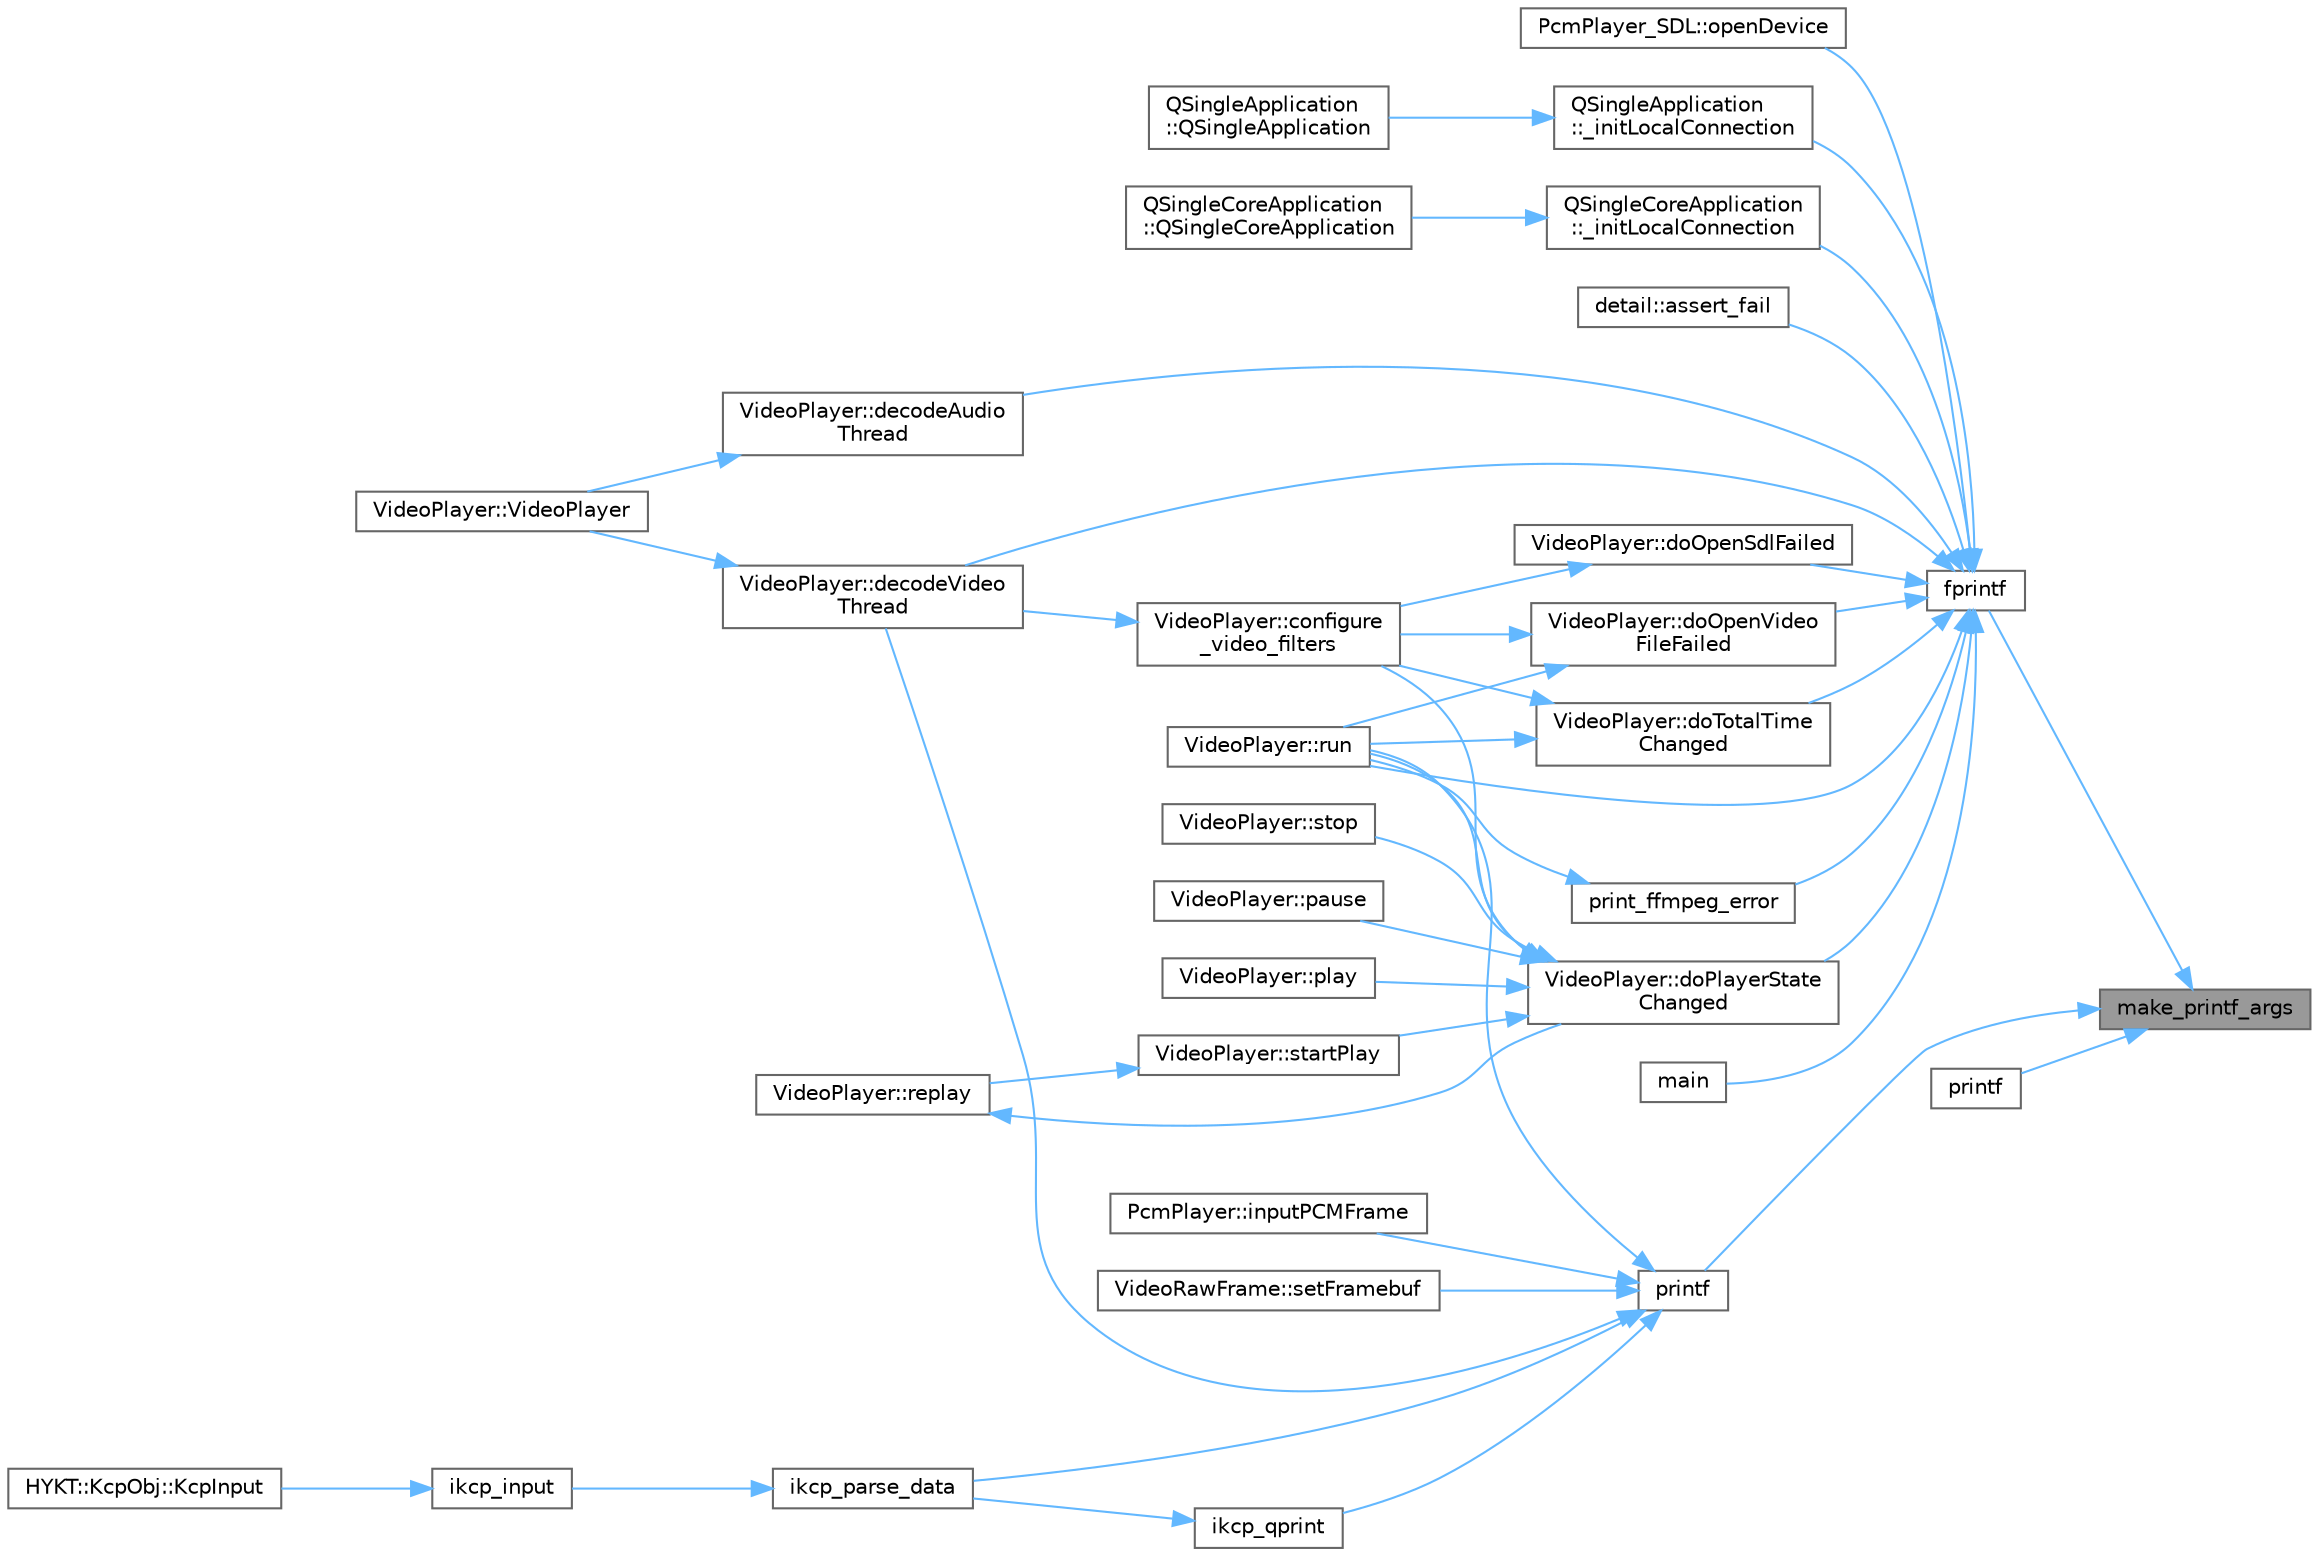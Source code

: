 digraph "make_printf_args"
{
 // LATEX_PDF_SIZE
  bgcolor="transparent";
  edge [fontname=Helvetica,fontsize=10,labelfontname=Helvetica,labelfontsize=10];
  node [fontname=Helvetica,fontsize=10,shape=box,height=0.2,width=0.4];
  rankdir="RL";
  Node1 [id="Node000001",label="make_printf_args",height=0.2,width=0.4,color="gray40", fillcolor="grey60", style="filled", fontcolor="black",tooltip="Constructs an format_arg_store object that contains references to arguments and can be implicitly con..."];
  Node1 -> Node2 [id="edge1_Node000001_Node000002",dir="back",color="steelblue1",style="solid",tooltip=" "];
  Node2 [id="Node000002",label="fprintf",height=0.2,width=0.4,color="grey40", fillcolor="white", style="filled",URL="$printf_8h.html#a9f315126362cae9675de1642105e631e",tooltip="Formats args according to specifications in fmt and writes the output to f."];
  Node2 -> Node3 [id="edge2_Node000002_Node000003",dir="back",color="steelblue1",style="solid",tooltip=" "];
  Node3 [id="Node000003",label="QSingleApplication\l::_initLocalConnection",height=0.2,width=0.4,color="grey40", fillcolor="white", style="filled",URL="$class_q_single_application.html#afd55f6277775e4d2d2b30be2b2a833c7",tooltip="初始化本地连接，检测是否已有实例运行"];
  Node3 -> Node4 [id="edge3_Node000003_Node000004",dir="back",color="steelblue1",style="solid",tooltip=" "];
  Node4 [id="Node000004",label="QSingleApplication\l::QSingleApplication",height=0.2,width=0.4,color="grey40", fillcolor="white", style="filled",URL="$class_q_single_application.html#acafbeb1a610718181bbe7de6d1ae3cb3",tooltip=" "];
  Node2 -> Node5 [id="edge4_Node000002_Node000005",dir="back",color="steelblue1",style="solid",tooltip=" "];
  Node5 [id="Node000005",label="QSingleCoreApplication\l::_initLocalConnection",height=0.2,width=0.4,color="grey40", fillcolor="white", style="filled",URL="$class_q_single_core_application.html#afd55f6277775e4d2d2b30be2b2a833c7",tooltip="初始化本地连接，检测是否已有实例运行"];
  Node5 -> Node6 [id="edge5_Node000005_Node000006",dir="back",color="steelblue1",style="solid",tooltip=" "];
  Node6 [id="Node000006",label="QSingleCoreApplication\l::QSingleCoreApplication",height=0.2,width=0.4,color="grey40", fillcolor="white", style="filled",URL="$class_q_single_core_application.html#a79ca304e6fa087ebb213cef00782f729",tooltip=" "];
  Node2 -> Node7 [id="edge6_Node000002_Node000007",dir="back",color="steelblue1",style="solid",tooltip=" "];
  Node7 [id="Node000007",label="detail::assert_fail",height=0.2,width=0.4,color="grey40", fillcolor="white", style="filled",URL="$namespacedetail.html#a3aef7c3d156f7d6772703621279dbdc4",tooltip=" "];
  Node2 -> Node8 [id="edge7_Node000002_Node000008",dir="back",color="steelblue1",style="solid",tooltip=" "];
  Node8 [id="Node000008",label="VideoPlayer::decodeAudio\lThread",height=0.2,width=0.4,color="grey40", fillcolor="white", style="filled",URL="$class_video_player.html#a2ba33c6ddac0c818dd97209894fb9c09",tooltip="音频解码线程函数"];
  Node8 -> Node9 [id="edge8_Node000008_Node000009",dir="back",color="steelblue1",style="solid",tooltip=" "];
  Node9 [id="Node000009",label="VideoPlayer::VideoPlayer",height=0.2,width=0.4,color="grey40", fillcolor="white", style="filled",URL="$class_video_player.html#a9f13805a2a52cdaa95bd96248941e89b",tooltip="构造函数"];
  Node2 -> Node10 [id="edge9_Node000002_Node000010",dir="back",color="steelblue1",style="solid",tooltip=" "];
  Node10 [id="Node000010",label="VideoPlayer::decodeVideo\lThread",height=0.2,width=0.4,color="grey40", fillcolor="white", style="filled",URL="$class_video_player.html#a3dc80fcbdb85689f912b45f6eb534028",tooltip="视频解码线程函数"];
  Node10 -> Node9 [id="edge10_Node000010_Node000009",dir="back",color="steelblue1",style="solid",tooltip=" "];
  Node2 -> Node11 [id="edge11_Node000002_Node000011",dir="back",color="steelblue1",style="solid",tooltip=" "];
  Node11 [id="Node000011",label="VideoPlayer::doOpenSdlFailed",height=0.2,width=0.4,color="grey40", fillcolor="white", style="filled",URL="$class_video_player.html#a0ba68b0afb69d9ce73f19e64db5f3636",tooltip="打开 SDL 失败回调"];
  Node11 -> Node12 [id="edge12_Node000011_Node000012",dir="back",color="steelblue1",style="solid",tooltip=" "];
  Node12 [id="Node000012",label="VideoPlayer::configure\l_video_filters",height=0.2,width=0.4,color="grey40", fillcolor="white", style="filled",URL="$class_video_player.html#aed20f78ebe0b43d0e204e06be360f606",tooltip="配置视频滤镜"];
  Node12 -> Node10 [id="edge13_Node000012_Node000010",dir="back",color="steelblue1",style="solid",tooltip=" "];
  Node2 -> Node13 [id="edge14_Node000002_Node000013",dir="back",color="steelblue1",style="solid",tooltip=" "];
  Node13 [id="Node000013",label="VideoPlayer::doOpenVideo\lFileFailed",height=0.2,width=0.4,color="grey40", fillcolor="white", style="filled",URL="$class_video_player.html#a5fff8eb62b6d1a16f6b307d4e2bf4f07",tooltip="打开视频文件失败回调"];
  Node13 -> Node12 [id="edge15_Node000013_Node000012",dir="back",color="steelblue1",style="solid",tooltip=" "];
  Node13 -> Node14 [id="edge16_Node000013_Node000014",dir="back",color="steelblue1",style="solid",tooltip=" "];
  Node14 [id="Node000014",label="VideoPlayer::run",height=0.2,width=0.4,color="grey40", fillcolor="white", style="filled",URL="$class_video_player.html#a13a43e6d814de94978c515cb084873b1",tooltip="读取视频文件线程函数"];
  Node2 -> Node15 [id="edge17_Node000002_Node000015",dir="back",color="steelblue1",style="solid",tooltip=" "];
  Node15 [id="Node000015",label="VideoPlayer::doPlayerState\lChanged",height=0.2,width=0.4,color="grey40", fillcolor="white", style="filled",URL="$class_video_player.html#a22bc616c65129c31d2c75f4ed881c44a",tooltip="播放器状态变更回调"];
  Node15 -> Node12 [id="edge18_Node000015_Node000012",dir="back",color="steelblue1",style="solid",tooltip=" "];
  Node15 -> Node16 [id="edge19_Node000015_Node000016",dir="back",color="steelblue1",style="solid",tooltip=" "];
  Node16 [id="Node000016",label="VideoPlayer::pause",height=0.2,width=0.4,color="grey40", fillcolor="white", style="filled",URL="$class_video_player.html#a2853250ac5b9806e29d41f6f37b3b7f0",tooltip="暂停播放"];
  Node15 -> Node17 [id="edge20_Node000015_Node000017",dir="back",color="steelblue1",style="solid",tooltip=" "];
  Node17 [id="Node000017",label="VideoPlayer::play",height=0.2,width=0.4,color="grey40", fillcolor="white", style="filled",URL="$class_video_player.html#a0fd902a086b972b820de2959bc9dcaea",tooltip="继续播放"];
  Node15 -> Node14 [id="edge21_Node000015_Node000014",dir="back",color="steelblue1",style="solid",tooltip=" "];
  Node15 -> Node18 [id="edge22_Node000015_Node000018",dir="back",color="steelblue1",style="solid",tooltip=" "];
  Node18 [id="Node000018",label="VideoPlayer::startPlay",height=0.2,width=0.4,color="grey40", fillcolor="white", style="filled",URL="$class_video_player.html#a162d83f6026c9f6be69d9c74a9979bc9",tooltip="开始播放"];
  Node18 -> Node19 [id="edge23_Node000018_Node000019",dir="back",color="steelblue1",style="solid",tooltip=" "];
  Node19 [id="Node000019",label="VideoPlayer::replay",height=0.2,width=0.4,color="grey40", fillcolor="white", style="filled",URL="$class_video_player.html#a97827e51f022776ec533db2579e110a5",tooltip="重新播放"];
  Node19 -> Node15 [id="edge24_Node000019_Node000015",dir="back",color="steelblue1",style="solid",tooltip=" "];
  Node15 -> Node20 [id="edge25_Node000015_Node000020",dir="back",color="steelblue1",style="solid",tooltip=" "];
  Node20 [id="Node000020",label="VideoPlayer::stop",height=0.2,width=0.4,color="grey40", fillcolor="white", style="filled",URL="$class_video_player.html#af116cf31ffdcae8c9cd5bb184d339a77",tooltip="停止播放"];
  Node2 -> Node21 [id="edge26_Node000002_Node000021",dir="back",color="steelblue1",style="solid",tooltip=" "];
  Node21 [id="Node000021",label="VideoPlayer::doTotalTime\lChanged",height=0.2,width=0.4,color="grey40", fillcolor="white", style="filled",URL="$class_video_player.html#adccbc43146f9eb5b35c8e1c054c2065e",tooltip="视频时长变更回调"];
  Node21 -> Node12 [id="edge27_Node000021_Node000012",dir="back",color="steelblue1",style="solid",tooltip=" "];
  Node21 -> Node14 [id="edge28_Node000021_Node000014",dir="back",color="steelblue1",style="solid",tooltip=" "];
  Node2 -> Node22 [id="edge29_Node000002_Node000022",dir="back",color="steelblue1",style="solid",tooltip=" "];
  Node22 [id="Node000022",label="main",height=0.2,width=0.4,color="grey40", fillcolor="white", style="filled",URL="$_ku_gou_server_2main_8cpp.html#a0ddf1224851353fc92bfbff6f499fa97",tooltip="主函数，程序的入口点。"];
  Node2 -> Node23 [id="edge30_Node000002_Node000023",dir="back",color="steelblue1",style="solid",tooltip=" "];
  Node23 [id="Node000023",label="PcmPlayer_SDL::openDevice",height=0.2,width=0.4,color="grey40", fillcolor="white", style="filled",URL="$class_pcm_player___s_d_l.html#a48c0c97b8de3bf8202cda6e525e2bdc6",tooltip="打开音频设备"];
  Node2 -> Node24 [id="edge31_Node000002_Node000024",dir="back",color="steelblue1",style="solid",tooltip=" "];
  Node24 [id="Node000024",label="print_ffmpeg_error",height=0.2,width=0.4,color="grey40", fillcolor="white", style="filled",URL="$_video_player_8cpp.html#ac47f93d8b17eafd380ba474d7878a522",tooltip="打印 FFmpeg 错误信息"];
  Node24 -> Node14 [id="edge32_Node000024_Node000014",dir="back",color="steelblue1",style="solid",tooltip=" "];
  Node2 -> Node14 [id="edge33_Node000002_Node000014",dir="back",color="steelblue1",style="solid",tooltip=" "];
  Node1 -> Node25 [id="edge34_Node000001_Node000025",dir="back",color="steelblue1",style="solid",tooltip=" "];
  Node25 [id="Node000025",label="printf",height=0.2,width=0.4,color="grey40", fillcolor="white", style="filled",URL="$printf_8h.html#a98ff17de0e9c70261310363fb2bc8560",tooltip=" "];
  Node1 -> Node26 [id="edge35_Node000001_Node000026",dir="back",color="steelblue1",style="solid",tooltip=" "];
  Node26 [id="Node000026",label="printf",height=0.2,width=0.4,color="grey40", fillcolor="white", style="filled",URL="$printf_8h.html#aee3ed3a831f25f07e7be3919fff2203a",tooltip="Formats args according to specifications in fmt and writes the output to stdout."];
  Node26 -> Node10 [id="edge36_Node000026_Node000010",dir="back",color="steelblue1",style="solid",tooltip=" "];
  Node26 -> Node27 [id="edge37_Node000026_Node000027",dir="back",color="steelblue1",style="solid",tooltip=" "];
  Node27 [id="Node000027",label="ikcp_parse_data",height=0.2,width=0.4,color="grey40", fillcolor="white", style="filled",URL="$ikcp_8cpp.html#a2a561d3f82169973fcdf2c2211925190",tooltip=" "];
  Node27 -> Node28 [id="edge38_Node000027_Node000028",dir="back",color="steelblue1",style="solid",tooltip=" "];
  Node28 [id="Node000028",label="ikcp_input",height=0.2,width=0.4,color="grey40", fillcolor="white", style="filled",URL="$ikcp_8cpp.html#af4ce33146ddd2b9c55b2f3ba2472f888",tooltip=" "];
  Node28 -> Node29 [id="edge39_Node000028_Node000029",dir="back",color="steelblue1",style="solid",tooltip=" "];
  Node29 [id="Node000029",label="HYKT::KcpObj::KcpInput",height=0.2,width=0.4,color="grey40", fillcolor="white", style="filled",URL="$class_h_y_k_t_1_1_kcp_obj.html#a4ac504bffb3f38656d14792df1744fee",tooltip=" "];
  Node26 -> Node30 [id="edge40_Node000026_Node000030",dir="back",color="steelblue1",style="solid",tooltip=" "];
  Node30 [id="Node000030",label="ikcp_qprint",height=0.2,width=0.4,color="grey40", fillcolor="white", style="filled",URL="$ikcp_8cpp.html#a4666efe40d211a24c49078218784e1ba",tooltip=" "];
  Node30 -> Node27 [id="edge41_Node000030_Node000027",dir="back",color="steelblue1",style="solid",tooltip=" "];
  Node26 -> Node31 [id="edge42_Node000026_Node000031",dir="back",color="steelblue1",style="solid",tooltip=" "];
  Node31 [id="Node000031",label="PcmPlayer::inputPCMFrame",height=0.2,width=0.4,color="grey40", fillcolor="white", style="filled",URL="$class_pcm_player.html#ae4b8dd06370f1663e4546ac1b56f51c3",tooltip="输入 PCM 帧"];
  Node26 -> Node14 [id="edge43_Node000026_Node000014",dir="back",color="steelblue1",style="solid",tooltip=" "];
  Node26 -> Node32 [id="edge44_Node000026_Node000032",dir="back",color="steelblue1",style="solid",tooltip=" "];
  Node32 [id="Node000032",label="VideoRawFrame::setFramebuf",height=0.2,width=0.4,color="grey40", fillcolor="white", style="filled",URL="$class_video_raw_frame.html#a32af978a5a2abdb0db26a84155eb7cf5",tooltip="设置帧缓冲区"];
}
